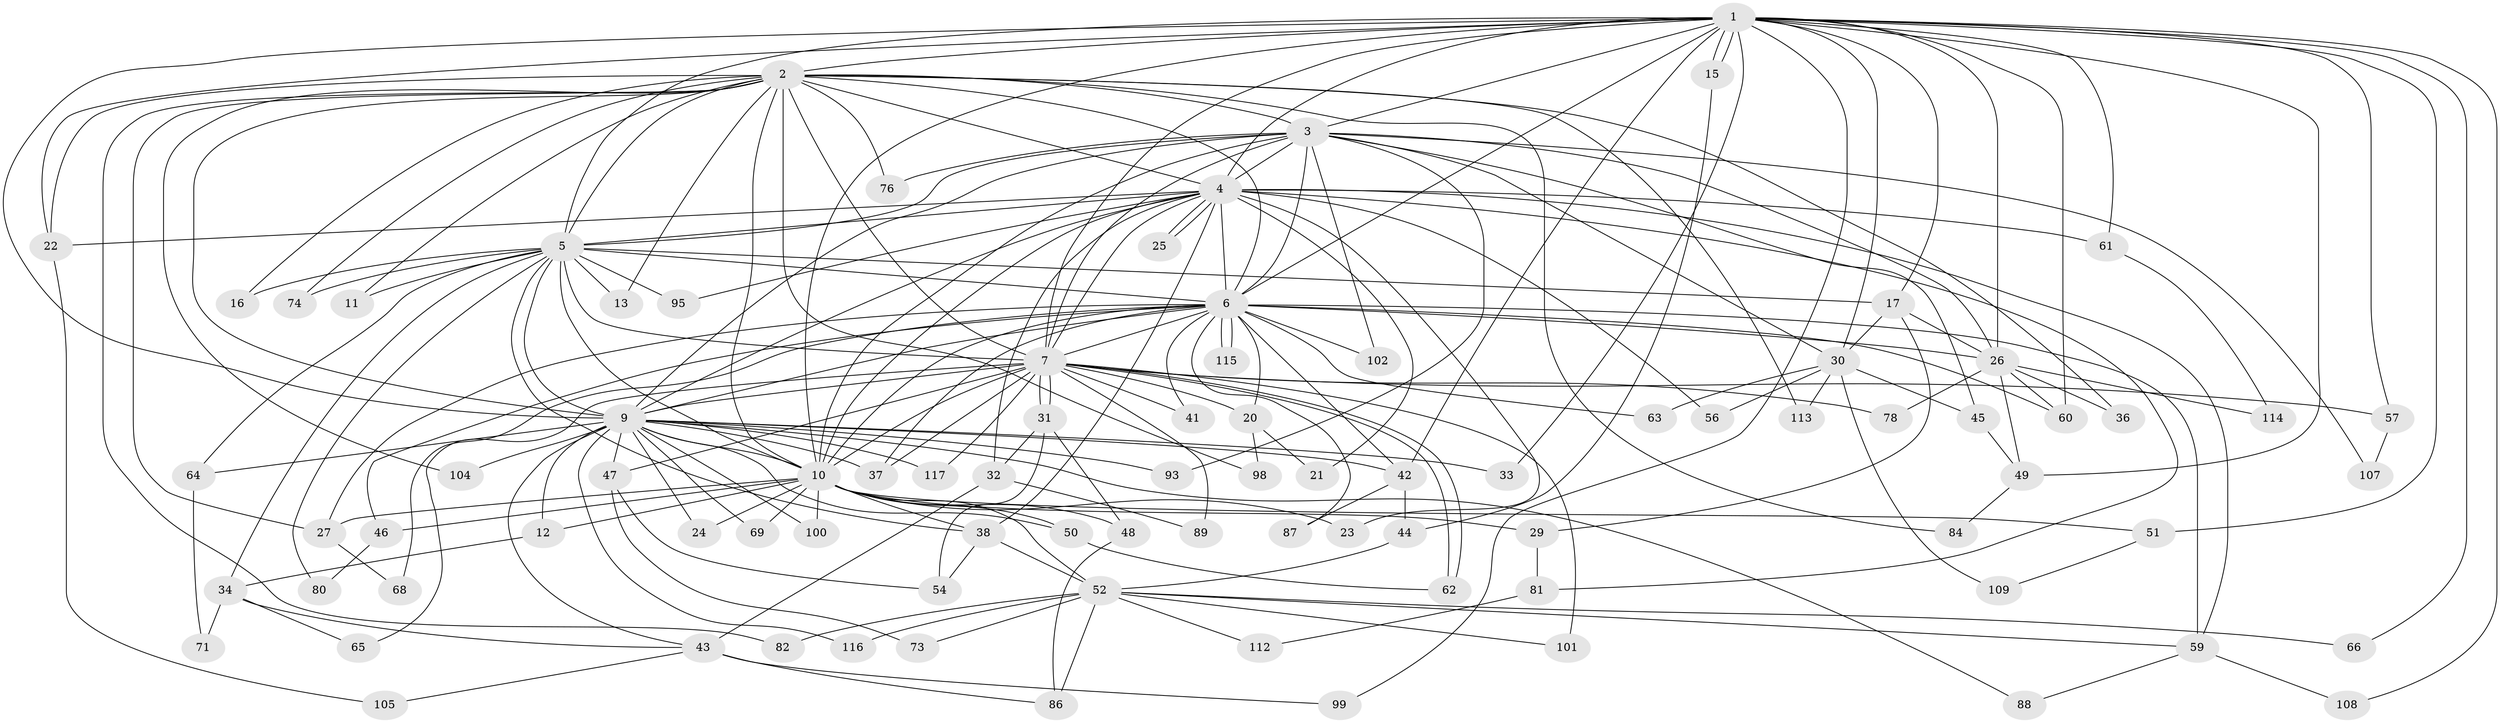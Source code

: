// Generated by graph-tools (version 1.1) at 2025/23/03/03/25 07:23:46]
// undirected, 88 vertices, 210 edges
graph export_dot {
graph [start="1"]
  node [color=gray90,style=filled];
  1 [super="+40"];
  2 [super="+8"];
  3 [super="+19"];
  4 [super="+18"];
  5 [super="+96"];
  6 [super="+55"];
  7 [super="+91"];
  9 [super="+35"];
  10 [super="+14"];
  11;
  12;
  13;
  15;
  16;
  17 [super="+67"];
  20;
  21;
  22 [super="+58"];
  23;
  24;
  25;
  26 [super="+28"];
  27 [super="+53"];
  29;
  30 [super="+39"];
  31 [super="+85"];
  32;
  33;
  34;
  36;
  37 [super="+90"];
  38 [super="+75"];
  41;
  42 [super="+79"];
  43 [super="+97"];
  44;
  45 [super="+70"];
  46;
  47;
  48;
  49 [super="+94"];
  50 [super="+92"];
  51;
  52 [super="+72"];
  54;
  56 [super="+77"];
  57 [super="+110"];
  59 [super="+106"];
  60 [super="+83"];
  61 [super="+111"];
  62;
  63;
  64;
  65;
  66;
  68;
  69;
  71;
  73;
  74;
  76;
  78;
  80;
  81;
  82;
  84;
  86 [super="+103"];
  87;
  88;
  89;
  93;
  95;
  98;
  99;
  100;
  101;
  102;
  104;
  105;
  107;
  108;
  109;
  112;
  113;
  114;
  115;
  116;
  117;
  1 -- 2 [weight=2];
  1 -- 3;
  1 -- 4 [weight=2];
  1 -- 5;
  1 -- 6;
  1 -- 7;
  1 -- 9;
  1 -- 10;
  1 -- 15;
  1 -- 15;
  1 -- 17;
  1 -- 22;
  1 -- 26;
  1 -- 30;
  1 -- 33;
  1 -- 42;
  1 -- 49 [weight=2];
  1 -- 51;
  1 -- 57 [weight=2];
  1 -- 60;
  1 -- 66;
  1 -- 99;
  1 -- 108;
  1 -- 61;
  2 -- 3 [weight=2];
  2 -- 4 [weight=2];
  2 -- 5 [weight=2];
  2 -- 6 [weight=2];
  2 -- 7 [weight=2];
  2 -- 9 [weight=2];
  2 -- 10 [weight=2];
  2 -- 13;
  2 -- 16;
  2 -- 74;
  2 -- 76;
  2 -- 98;
  2 -- 104;
  2 -- 113;
  2 -- 36;
  2 -- 11;
  2 -- 82;
  2 -- 84;
  2 -- 22;
  2 -- 27;
  3 -- 4;
  3 -- 5;
  3 -- 6 [weight=2];
  3 -- 7;
  3 -- 9;
  3 -- 10;
  3 -- 26;
  3 -- 30;
  3 -- 45;
  3 -- 76;
  3 -- 93;
  3 -- 102;
  3 -- 107;
  4 -- 5;
  4 -- 6 [weight=2];
  4 -- 7;
  4 -- 9;
  4 -- 10;
  4 -- 25;
  4 -- 25;
  4 -- 32;
  4 -- 56 [weight=2];
  4 -- 59;
  4 -- 61 [weight=2];
  4 -- 38;
  4 -- 81;
  4 -- 21;
  4 -- 23;
  4 -- 95;
  4 -- 22;
  5 -- 6 [weight=2];
  5 -- 7;
  5 -- 9;
  5 -- 10;
  5 -- 11;
  5 -- 13;
  5 -- 16;
  5 -- 17;
  5 -- 34;
  5 -- 38;
  5 -- 64;
  5 -- 74;
  5 -- 80;
  5 -- 95;
  6 -- 7 [weight=2];
  6 -- 9;
  6 -- 10 [weight=2];
  6 -- 20;
  6 -- 27;
  6 -- 37;
  6 -- 41;
  6 -- 42;
  6 -- 46;
  6 -- 60;
  6 -- 63;
  6 -- 68;
  6 -- 87;
  6 -- 102;
  6 -- 115;
  6 -- 115;
  6 -- 59;
  6 -- 26;
  7 -- 9;
  7 -- 10 [weight=2];
  7 -- 20;
  7 -- 31;
  7 -- 31;
  7 -- 37;
  7 -- 41;
  7 -- 47;
  7 -- 57;
  7 -- 62;
  7 -- 62;
  7 -- 65;
  7 -- 78;
  7 -- 89;
  7 -- 101;
  7 -- 117;
  9 -- 10;
  9 -- 12 [weight=2];
  9 -- 24;
  9 -- 33;
  9 -- 50;
  9 -- 64;
  9 -- 69;
  9 -- 88;
  9 -- 93;
  9 -- 100;
  9 -- 116;
  9 -- 117;
  9 -- 104;
  9 -- 43;
  9 -- 47;
  9 -- 42;
  9 -- 37;
  10 -- 12;
  10 -- 23;
  10 -- 24;
  10 -- 29;
  10 -- 46;
  10 -- 48;
  10 -- 50;
  10 -- 51;
  10 -- 52;
  10 -- 69;
  10 -- 100;
  10 -- 27;
  10 -- 38;
  12 -- 34;
  15 -- 44;
  17 -- 29;
  17 -- 26;
  17 -- 30;
  20 -- 21;
  20 -- 98;
  22 -- 105;
  26 -- 49;
  26 -- 114;
  26 -- 36;
  26 -- 60;
  26 -- 78;
  27 -- 68;
  29 -- 81;
  30 -- 63;
  30 -- 109;
  30 -- 113;
  30 -- 56;
  30 -- 45;
  31 -- 32;
  31 -- 48;
  31 -- 54;
  32 -- 43;
  32 -- 89;
  34 -- 65;
  34 -- 71;
  34 -- 43;
  38 -- 52;
  38 -- 54;
  42 -- 44;
  42 -- 87;
  43 -- 86;
  43 -- 99;
  43 -- 105;
  44 -- 52;
  45 -- 49;
  46 -- 80;
  47 -- 54;
  47 -- 73;
  48 -- 86;
  49 -- 84;
  50 -- 62;
  51 -- 109;
  52 -- 59;
  52 -- 66;
  52 -- 73;
  52 -- 82;
  52 -- 86;
  52 -- 101;
  52 -- 112;
  52 -- 116;
  57 -- 107;
  59 -- 88;
  59 -- 108;
  61 -- 114;
  64 -- 71;
  81 -- 112;
}
